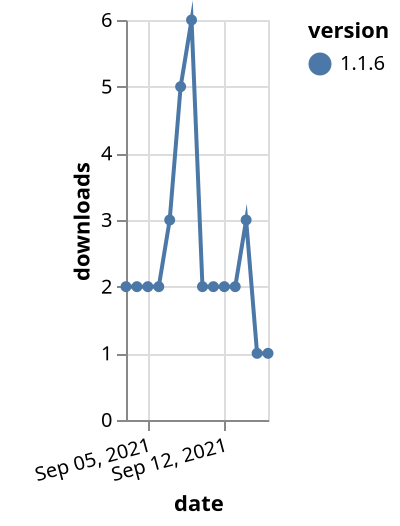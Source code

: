 {"$schema": "https://vega.github.io/schema/vega-lite/v5.json", "description": "A simple bar chart with embedded data.", "data": {"values": [{"date": "2021-09-03", "total": 6829, "delta": 2, "version": "1.1.6"}, {"date": "2021-09-04", "total": 6831, "delta": 2, "version": "1.1.6"}, {"date": "2021-09-05", "total": 6833, "delta": 2, "version": "1.1.6"}, {"date": "2021-09-06", "total": 6835, "delta": 2, "version": "1.1.6"}, {"date": "2021-09-07", "total": 6838, "delta": 3, "version": "1.1.6"}, {"date": "2021-09-08", "total": 6843, "delta": 5, "version": "1.1.6"}, {"date": "2021-09-09", "total": 6849, "delta": 6, "version": "1.1.6"}, {"date": "2021-09-10", "total": 6851, "delta": 2, "version": "1.1.6"}, {"date": "2021-09-11", "total": 6853, "delta": 2, "version": "1.1.6"}, {"date": "2021-09-12", "total": 6855, "delta": 2, "version": "1.1.6"}, {"date": "2021-09-13", "total": 6857, "delta": 2, "version": "1.1.6"}, {"date": "2021-09-14", "total": 6860, "delta": 3, "version": "1.1.6"}, {"date": "2021-09-15", "total": 6861, "delta": 1, "version": "1.1.6"}, {"date": "2021-09-16", "total": 6862, "delta": 1, "version": "1.1.6"}]}, "width": "container", "mark": {"type": "line", "point": {"filled": true}}, "encoding": {"x": {"field": "date", "type": "temporal", "timeUnit": "yearmonthdate", "title": "date", "axis": {"labelAngle": -15}}, "y": {"field": "delta", "type": "quantitative", "title": "downloads"}, "color": {"field": "version", "type": "nominal"}, "tooltip": {"field": "delta"}}}